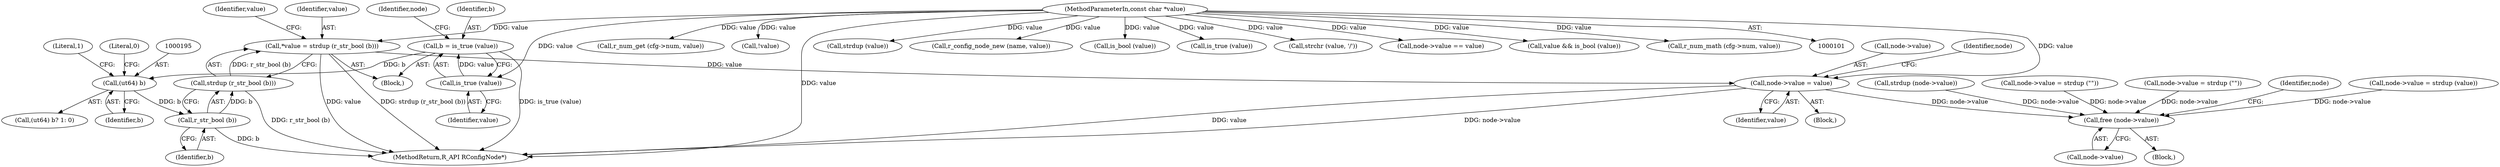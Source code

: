 digraph "0_radare2_f85bc674b2a2256a364fe796351bc1971e106005@API" {
"1000200" [label="(Call,*value = strdup (r_str_bool (b)))"];
"1000202" [label="(Call,strdup (r_str_bool (b)))"];
"1000203" [label="(Call,r_str_bool (b))"];
"1000194" [label="(Call,(ut64) b)"];
"1000185" [label="(Call,b = is_true (value))"];
"1000187" [label="(Call,is_true (value))"];
"1000104" [label="(MethodParameterIn,const char *value)"];
"1000212" [label="(Call,node->value = value)"];
"1000400" [label="(Call,free (node->value))"];
"1000401" [label="(Call,node->value)"];
"1000212" [label="(Call,node->value = value)"];
"1000204" [label="(Identifier,b)"];
"1000400" [label="(Call,free (node->value))"];
"1000272" [label="(Call,r_num_get (cfg->num, value))"];
"1000220" [label="(Call,!value)"];
"1000186" [label="(Identifier,b)"];
"1000213" [label="(Call,node->value)"];
"1000188" [label="(Identifier,value)"];
"1000196" [label="(Identifier,b)"];
"1000256" [label="(Call,strdup (value))"];
"1000193" [label="(Call,(ut64) b? 1: 0)"];
"1000200" [label="(Call,*value = strdup (r_str_bool (b)))"];
"1000389" [label="(Block,)"];
"1000187" [label="(Call,is_true (value))"];
"1000313" [label="(Call,r_config_node_new (name, value))"];
"1000185" [label="(Call,b = is_true (value))"];
"1000372" [label="(Identifier,node)"];
"1000322" [label="(Call,is_bool (value))"];
"1000206" [label="(Identifier,value)"];
"1000191" [label="(Identifier,node)"];
"1000335" [label="(Call,is_true (value))"];
"1000202" [label="(Call,strdup (r_str_bool (b)))"];
"1000203" [label="(Call,r_str_bool (b))"];
"1000216" [label="(Identifier,value)"];
"1000197" [label="(Literal,1)"];
"1000264" [label="(Call,strchr (value, '/'))"];
"1000207" [label="(Block,)"];
"1000104" [label="(MethodParameterIn,const char *value)"];
"1000241" [label="(Call,node->value == value)"];
"1000418" [label="(MethodReturn,R_API RConfigNode*)"];
"1000156" [label="(Call,strdup (node->value))"];
"1000227" [label="(Call,node->value = strdup (\"\"))"];
"1000198" [label="(Literal,0)"];
"1000320" [label="(Call,value && is_bool (value))"];
"1000283" [label="(Call,r_num_math (cfg->num, value))"];
"1000171" [label="(Call,node->value = strdup (\"\"))"];
"1000201" [label="(Identifier,value)"];
"1000194" [label="(Call,(ut64) b)"];
"1000183" [label="(Block,)"];
"1000406" [label="(Identifier,node)"];
"1000252" [label="(Call,node->value = strdup (value))"];
"1000200" -> "1000183"  [label="AST: "];
"1000200" -> "1000202"  [label="CFG: "];
"1000201" -> "1000200"  [label="AST: "];
"1000202" -> "1000200"  [label="AST: "];
"1000206" -> "1000200"  [label="CFG: "];
"1000200" -> "1000418"  [label="DDG: value"];
"1000200" -> "1000418"  [label="DDG: strdup (r_str_bool (b))"];
"1000202" -> "1000200"  [label="DDG: r_str_bool (b)"];
"1000104" -> "1000200"  [label="DDG: value"];
"1000200" -> "1000212"  [label="DDG: value"];
"1000202" -> "1000203"  [label="CFG: "];
"1000203" -> "1000202"  [label="AST: "];
"1000202" -> "1000418"  [label="DDG: r_str_bool (b)"];
"1000203" -> "1000202"  [label="DDG: b"];
"1000203" -> "1000204"  [label="CFG: "];
"1000204" -> "1000203"  [label="AST: "];
"1000203" -> "1000418"  [label="DDG: b"];
"1000194" -> "1000203"  [label="DDG: b"];
"1000194" -> "1000193"  [label="AST: "];
"1000194" -> "1000196"  [label="CFG: "];
"1000195" -> "1000194"  [label="AST: "];
"1000196" -> "1000194"  [label="AST: "];
"1000197" -> "1000194"  [label="CFG: "];
"1000198" -> "1000194"  [label="CFG: "];
"1000185" -> "1000194"  [label="DDG: b"];
"1000185" -> "1000183"  [label="AST: "];
"1000185" -> "1000187"  [label="CFG: "];
"1000186" -> "1000185"  [label="AST: "];
"1000187" -> "1000185"  [label="AST: "];
"1000191" -> "1000185"  [label="CFG: "];
"1000185" -> "1000418"  [label="DDG: is_true (value)"];
"1000187" -> "1000185"  [label="DDG: value"];
"1000187" -> "1000188"  [label="CFG: "];
"1000188" -> "1000187"  [label="AST: "];
"1000104" -> "1000187"  [label="DDG: value"];
"1000104" -> "1000101"  [label="AST: "];
"1000104" -> "1000418"  [label="DDG: value"];
"1000104" -> "1000212"  [label="DDG: value"];
"1000104" -> "1000220"  [label="DDG: value"];
"1000104" -> "1000241"  [label="DDG: value"];
"1000104" -> "1000256"  [label="DDG: value"];
"1000104" -> "1000264"  [label="DDG: value"];
"1000104" -> "1000272"  [label="DDG: value"];
"1000104" -> "1000283"  [label="DDG: value"];
"1000104" -> "1000313"  [label="DDG: value"];
"1000104" -> "1000320"  [label="DDG: value"];
"1000104" -> "1000322"  [label="DDG: value"];
"1000104" -> "1000335"  [label="DDG: value"];
"1000212" -> "1000207"  [label="AST: "];
"1000212" -> "1000216"  [label="CFG: "];
"1000213" -> "1000212"  [label="AST: "];
"1000216" -> "1000212"  [label="AST: "];
"1000372" -> "1000212"  [label="CFG: "];
"1000212" -> "1000418"  [label="DDG: value"];
"1000212" -> "1000418"  [label="DDG: node->value"];
"1000212" -> "1000400"  [label="DDG: node->value"];
"1000400" -> "1000389"  [label="AST: "];
"1000400" -> "1000401"  [label="CFG: "];
"1000401" -> "1000400"  [label="AST: "];
"1000406" -> "1000400"  [label="CFG: "];
"1000171" -> "1000400"  [label="DDG: node->value"];
"1000252" -> "1000400"  [label="DDG: node->value"];
"1000156" -> "1000400"  [label="DDG: node->value"];
"1000227" -> "1000400"  [label="DDG: node->value"];
}
